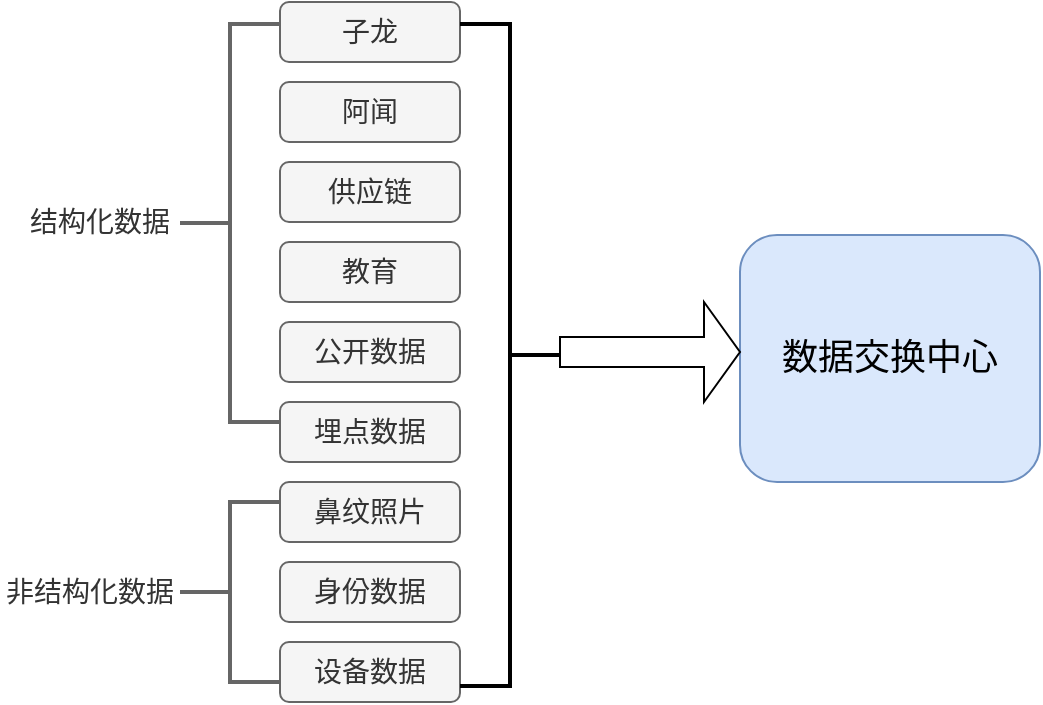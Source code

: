 <mxfile version="13.6.6" type="github">
  <diagram id="zyRCt8e2ON5MfHPmFgTw" name="第 1 页">
    <mxGraphModel dx="1378" dy="803" grid="1" gridSize="10" guides="1" tooltips="1" connect="1" arrows="1" fold="1" page="1" pageScale="1" pageWidth="1169" pageHeight="1654" math="0" shadow="0">
      <root>
        <mxCell id="0" />
        <mxCell id="1" parent="0" />
        <mxCell id="Rp6cTYKgY0yFOnmW5CrR-1" value="&lt;font style=&quot;font-size: 14px&quot;&gt;子龙&lt;/font&gt;" style="rounded=1;whiteSpace=wrap;html=1;fillColor=#f5f5f5;strokeColor=#666666;fontColor=#333333;" vertex="1" parent="1">
          <mxGeometry x="170" y="160" width="90" height="30" as="geometry" />
        </mxCell>
        <mxCell id="Rp6cTYKgY0yFOnmW5CrR-2" value="&lt;font style=&quot;font-size: 14px&quot;&gt;阿闻&lt;/font&gt;" style="rounded=1;whiteSpace=wrap;html=1;fillColor=#f5f5f5;strokeColor=#666666;fontColor=#333333;" vertex="1" parent="1">
          <mxGeometry x="170" y="200" width="90" height="30" as="geometry" />
        </mxCell>
        <mxCell id="Rp6cTYKgY0yFOnmW5CrR-3" value="&lt;font style=&quot;font-size: 14px&quot;&gt;供应链&lt;/font&gt;" style="rounded=1;whiteSpace=wrap;html=1;fillColor=#f5f5f5;strokeColor=#666666;fontColor=#333333;" vertex="1" parent="1">
          <mxGeometry x="170" y="240" width="90" height="30" as="geometry" />
        </mxCell>
        <mxCell id="Rp6cTYKgY0yFOnmW5CrR-4" value="&lt;font style=&quot;font-size: 14px&quot;&gt;教育&lt;/font&gt;" style="rounded=1;whiteSpace=wrap;html=1;fillColor=#f5f5f5;strokeColor=#666666;fontColor=#333333;" vertex="1" parent="1">
          <mxGeometry x="170" y="280" width="90" height="30" as="geometry" />
        </mxCell>
        <mxCell id="Rp6cTYKgY0yFOnmW5CrR-5" value="&lt;font style=&quot;font-size: 14px&quot;&gt;鼻纹照片&lt;/font&gt;" style="rounded=1;whiteSpace=wrap;html=1;fillColor=#f5f5f5;strokeColor=#666666;fontColor=#333333;" vertex="1" parent="1">
          <mxGeometry x="170" y="400" width="90" height="30" as="geometry" />
        </mxCell>
        <mxCell id="Rp6cTYKgY0yFOnmW5CrR-6" value="&lt;font style=&quot;font-size: 14px&quot;&gt;身份数据&lt;/font&gt;" style="rounded=1;whiteSpace=wrap;html=1;fillColor=#f5f5f5;strokeColor=#666666;fontColor=#333333;" vertex="1" parent="1">
          <mxGeometry x="170" y="440" width="90" height="30" as="geometry" />
        </mxCell>
        <mxCell id="Rp6cTYKgY0yFOnmW5CrR-7" value="&lt;font style=&quot;font-size: 14px&quot;&gt;公开数据&lt;/font&gt;" style="rounded=1;whiteSpace=wrap;html=1;fillColor=#f5f5f5;strokeColor=#666666;fontColor=#333333;" vertex="1" parent="1">
          <mxGeometry x="170" y="320" width="90" height="30" as="geometry" />
        </mxCell>
        <mxCell id="Rp6cTYKgY0yFOnmW5CrR-8" value="&lt;span style=&quot;font-size: 14px&quot;&gt;埋点数据&lt;/span&gt;" style="rounded=1;whiteSpace=wrap;html=1;fillColor=#f5f5f5;strokeColor=#666666;fontColor=#333333;" vertex="1" parent="1">
          <mxGeometry x="170" y="360" width="90" height="30" as="geometry" />
        </mxCell>
        <mxCell id="Rp6cTYKgY0yFOnmW5CrR-9" value="&lt;span style=&quot;font-size: 14px&quot;&gt;设备数据&lt;/span&gt;" style="rounded=1;whiteSpace=wrap;html=1;fillColor=#f5f5f5;strokeColor=#666666;fontColor=#333333;" vertex="1" parent="1">
          <mxGeometry x="170" y="480" width="90" height="30" as="geometry" />
        </mxCell>
        <mxCell id="Rp6cTYKgY0yFOnmW5CrR-10" value="" style="strokeWidth=2;html=1;shape=mxgraph.flowchart.annotation_2;align=left;labelPosition=right;pointerEvents=1;fillColor=#f5f5f5;strokeColor=#666666;fontColor=#333333;" vertex="1" parent="1">
          <mxGeometry x="120" y="171" width="50" height="199" as="geometry" />
        </mxCell>
        <mxCell id="Rp6cTYKgY0yFOnmW5CrR-12" value="" style="strokeWidth=2;html=1;shape=mxgraph.flowchart.annotation_2;align=left;labelPosition=right;pointerEvents=1;fillColor=#f5f5f5;strokeColor=#666666;fontColor=#333333;" vertex="1" parent="1">
          <mxGeometry x="120" y="410" width="50" height="90" as="geometry" />
        </mxCell>
        <mxCell id="Rp6cTYKgY0yFOnmW5CrR-15" value="&lt;font style=&quot;font-size: 18px&quot;&gt;数据交换中心&lt;/font&gt;" style="rounded=1;whiteSpace=wrap;html=1;fillColor=#dae8fc;strokeColor=#6c8ebf;" vertex="1" parent="1">
          <mxGeometry x="400" y="276.5" width="150" height="123.5" as="geometry" />
        </mxCell>
        <mxCell id="Rp6cTYKgY0yFOnmW5CrR-16" value="&lt;span style=&quot;color: rgb(51 , 51 , 51) ; font-size: 14px&quot;&gt;结构化数据&lt;/span&gt;" style="text;html=1;strokeColor=none;fillColor=none;align=center;verticalAlign=middle;whiteSpace=wrap;rounded=0;" vertex="1" parent="1">
          <mxGeometry x="40" y="260" width="80" height="20" as="geometry" />
        </mxCell>
        <mxCell id="Rp6cTYKgY0yFOnmW5CrR-17" value="&lt;span style=&quot;color: rgb(51 , 51 , 51) ; font-size: 14px&quot;&gt;非结构化数据&lt;/span&gt;" style="text;html=1;strokeColor=none;fillColor=none;align=center;verticalAlign=middle;whiteSpace=wrap;rounded=0;" vertex="1" parent="1">
          <mxGeometry x="30" y="445" width="90" height="20" as="geometry" />
        </mxCell>
        <mxCell id="Rp6cTYKgY0yFOnmW5CrR-19" value="" style="shape=singleArrow;whiteSpace=wrap;html=1;" vertex="1" parent="1">
          <mxGeometry x="310" y="310" width="90" height="50" as="geometry" />
        </mxCell>
        <mxCell id="Rp6cTYKgY0yFOnmW5CrR-20" value="" style="strokeWidth=2;html=1;shape=mxgraph.flowchart.annotation_2;align=left;labelPosition=right;pointerEvents=1;rotation=-180;" vertex="1" parent="1">
          <mxGeometry x="260" y="171" width="50" height="331" as="geometry" />
        </mxCell>
      </root>
    </mxGraphModel>
  </diagram>
</mxfile>

